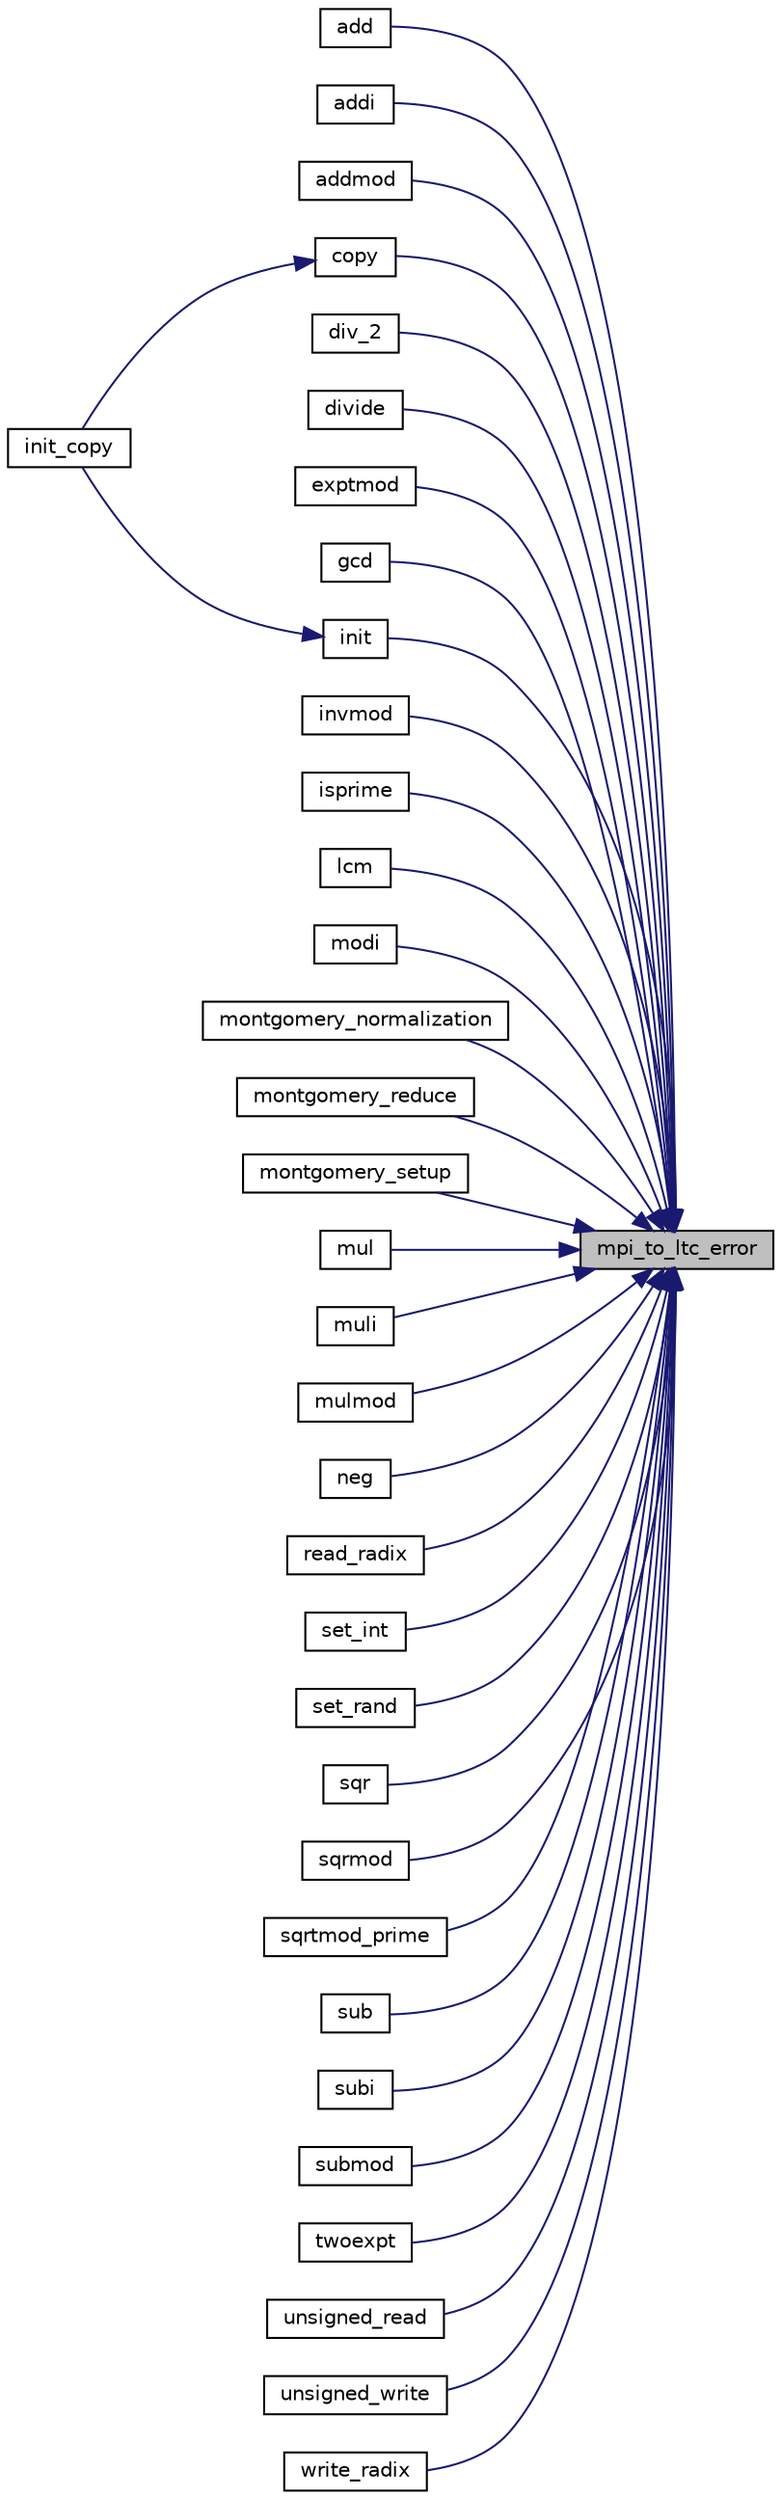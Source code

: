 digraph "mpi_to_ltc_error"
{
 // LATEX_PDF_SIZE
  edge [fontname="Helvetica",fontsize="10",labelfontname="Helvetica",labelfontsize="10"];
  node [fontname="Helvetica",fontsize="10",shape=record];
  rankdir="RL";
  Node82 [label="mpi_to_ltc_error",height=0.2,width=0.4,color="black", fillcolor="grey75", style="filled", fontcolor="black",tooltip="Convert a MPI error to a LTC error (Possibly the most powerful function ever! Oh wait...."];
  Node82 -> Node83 [dir="back",color="midnightblue",fontsize="10",style="solid",fontname="Helvetica"];
  Node83 [label="add",height=0.2,width=0.4,color="black", fillcolor="white", style="filled",URL="$ltm__desc_8c.html#a274c97efa9f26a6d22ca17dbcb52e58b",tooltip=" "];
  Node82 -> Node84 [dir="back",color="midnightblue",fontsize="10",style="solid",fontname="Helvetica"];
  Node84 [label="addi",height=0.2,width=0.4,color="black", fillcolor="white", style="filled",URL="$ltm__desc_8c.html#a9cce188374e60ab500e0e658738eb0ce",tooltip=" "];
  Node82 -> Node85 [dir="back",color="midnightblue",fontsize="10",style="solid",fontname="Helvetica"];
  Node85 [label="addmod",height=0.2,width=0.4,color="black", fillcolor="white", style="filled",URL="$ltm__desc_8c.html#a1197b0ad15639bfc3fc66314c2ce8527",tooltip=" "];
  Node82 -> Node86 [dir="back",color="midnightblue",fontsize="10",style="solid",fontname="Helvetica"];
  Node86 [label="copy",height=0.2,width=0.4,color="black", fillcolor="white", style="filled",URL="$ltm__desc_8c.html#ad88f68a4e6f0c7334e93eebf7ddbb2d3",tooltip=" "];
  Node86 -> Node87 [dir="back",color="midnightblue",fontsize="10",style="solid",fontname="Helvetica"];
  Node87 [label="init_copy",height=0.2,width=0.4,color="black", fillcolor="white", style="filled",URL="$ltm__desc_8c.html#a9c0dddd7edf258f69ca346540f3da61a",tooltip=" "];
  Node82 -> Node88 [dir="back",color="midnightblue",fontsize="10",style="solid",fontname="Helvetica"];
  Node88 [label="div_2",height=0.2,width=0.4,color="black", fillcolor="white", style="filled",URL="$ltm__desc_8c.html#a38e564335cd5493b0e02969fda1c73a0",tooltip=" "];
  Node82 -> Node89 [dir="back",color="midnightblue",fontsize="10",style="solid",fontname="Helvetica"];
  Node89 [label="divide",height=0.2,width=0.4,color="black", fillcolor="white", style="filled",URL="$ltm__desc_8c.html#a36b34c5d69a5633af0743db9d4bba718",tooltip=" "];
  Node82 -> Node90 [dir="back",color="midnightblue",fontsize="10",style="solid",fontname="Helvetica"];
  Node90 [label="exptmod",height=0.2,width=0.4,color="black", fillcolor="white", style="filled",URL="$ltm__desc_8c.html#a251a26828a3c68dff4bbe01f54470275",tooltip=" "];
  Node82 -> Node91 [dir="back",color="midnightblue",fontsize="10",style="solid",fontname="Helvetica"];
  Node91 [label="gcd",height=0.2,width=0.4,color="black", fillcolor="white", style="filled",URL="$ltm__desc_8c.html#afb49bbeaad5528b5afd96667e06c19ef",tooltip=" "];
  Node82 -> Node92 [dir="back",color="midnightblue",fontsize="10",style="solid",fontname="Helvetica"];
  Node92 [label="init",height=0.2,width=0.4,color="black", fillcolor="white", style="filled",URL="$ltm__desc_8c.html#a4f8948d7c94899bf8ddee4721114d593",tooltip=" "];
  Node92 -> Node87 [dir="back",color="midnightblue",fontsize="10",style="solid",fontname="Helvetica"];
  Node82 -> Node93 [dir="back",color="midnightblue",fontsize="10",style="solid",fontname="Helvetica"];
  Node93 [label="invmod",height=0.2,width=0.4,color="black", fillcolor="white", style="filled",URL="$ltm__desc_8c.html#ac982ab06185a4919fdd77d7ab0fd8093",tooltip=" "];
  Node82 -> Node94 [dir="back",color="midnightblue",fontsize="10",style="solid",fontname="Helvetica"];
  Node94 [label="isprime",height=0.2,width=0.4,color="black", fillcolor="white", style="filled",URL="$ltm__desc_8c.html#a48fb4f337851176a7ee5b0836e77d7df",tooltip=" "];
  Node82 -> Node95 [dir="back",color="midnightblue",fontsize="10",style="solid",fontname="Helvetica"];
  Node95 [label="lcm",height=0.2,width=0.4,color="black", fillcolor="white", style="filled",URL="$ltm__desc_8c.html#ade2a62ec3e6aa65016ad994bdae98424",tooltip=" "];
  Node82 -> Node96 [dir="back",color="midnightblue",fontsize="10",style="solid",fontname="Helvetica"];
  Node96 [label="modi",height=0.2,width=0.4,color="black", fillcolor="white", style="filled",URL="$ltm__desc_8c.html#a825311b5e56f780acb119b19a3cbdca0",tooltip=" "];
  Node82 -> Node97 [dir="back",color="midnightblue",fontsize="10",style="solid",fontname="Helvetica"];
  Node97 [label="montgomery_normalization",height=0.2,width=0.4,color="black", fillcolor="white", style="filled",URL="$ltm__desc_8c.html#aa047d6197825069c90f4f89a59f5ed6d",tooltip=" "];
  Node82 -> Node98 [dir="back",color="midnightblue",fontsize="10",style="solid",fontname="Helvetica"];
  Node98 [label="montgomery_reduce",height=0.2,width=0.4,color="black", fillcolor="white", style="filled",URL="$ltm__desc_8c.html#a109a8d07cc14bf2f0bd604a773d7e02c",tooltip=" "];
  Node82 -> Node99 [dir="back",color="midnightblue",fontsize="10",style="solid",fontname="Helvetica"];
  Node99 [label="montgomery_setup",height=0.2,width=0.4,color="black", fillcolor="white", style="filled",URL="$ltm__desc_8c.html#a771ef8a9d5b1b2633613bfad28b282c2",tooltip=" "];
  Node82 -> Node100 [dir="back",color="midnightblue",fontsize="10",style="solid",fontname="Helvetica"];
  Node100 [label="mul",height=0.2,width=0.4,color="black", fillcolor="white", style="filled",URL="$ltm__desc_8c.html#a7050c53d3ede33130b5137ee21872390",tooltip=" "];
  Node82 -> Node101 [dir="back",color="midnightblue",fontsize="10",style="solid",fontname="Helvetica"];
  Node101 [label="muli",height=0.2,width=0.4,color="black", fillcolor="white", style="filled",URL="$ltm__desc_8c.html#a1bde65678f43510d80f8851860e15e34",tooltip=" "];
  Node82 -> Node102 [dir="back",color="midnightblue",fontsize="10",style="solid",fontname="Helvetica"];
  Node102 [label="mulmod",height=0.2,width=0.4,color="black", fillcolor="white", style="filled",URL="$ltm__desc_8c.html#a4c6702198a33b0c56f0a886d7c2206c5",tooltip=" "];
  Node82 -> Node103 [dir="back",color="midnightblue",fontsize="10",style="solid",fontname="Helvetica"];
  Node103 [label="neg",height=0.2,width=0.4,color="black", fillcolor="white", style="filled",URL="$ltm__desc_8c.html#adc67bac9fd8e42c930369ddabaa5f2db",tooltip=" "];
  Node82 -> Node104 [dir="back",color="midnightblue",fontsize="10",style="solid",fontname="Helvetica"];
  Node104 [label="read_radix",height=0.2,width=0.4,color="black", fillcolor="white", style="filled",URL="$ltm__desc_8c.html#af84d5b7caaf005f40f924afd8ada2380",tooltip=" "];
  Node82 -> Node105 [dir="back",color="midnightblue",fontsize="10",style="solid",fontname="Helvetica"];
  Node105 [label="set_int",height=0.2,width=0.4,color="black", fillcolor="white", style="filled",URL="$ltm__desc_8c.html#a0b4961498876dba1898ece1416698b10",tooltip=" "];
  Node82 -> Node106 [dir="back",color="midnightblue",fontsize="10",style="solid",fontname="Helvetica"];
  Node106 [label="set_rand",height=0.2,width=0.4,color="black", fillcolor="white", style="filled",URL="$ltm__desc_8c.html#ae869949eccbe40489d317228125d3e1b",tooltip=" "];
  Node82 -> Node107 [dir="back",color="midnightblue",fontsize="10",style="solid",fontname="Helvetica"];
  Node107 [label="sqr",height=0.2,width=0.4,color="black", fillcolor="white", style="filled",URL="$ltm__desc_8c.html#acb23c57b2c947a4345287b337fa78764",tooltip=" "];
  Node82 -> Node108 [dir="back",color="midnightblue",fontsize="10",style="solid",fontname="Helvetica"];
  Node108 [label="sqrmod",height=0.2,width=0.4,color="black", fillcolor="white", style="filled",URL="$ltm__desc_8c.html#a2a2ed54ac95cb81e7a744b060eeb34af",tooltip=" "];
  Node82 -> Node109 [dir="back",color="midnightblue",fontsize="10",style="solid",fontname="Helvetica"];
  Node109 [label="sqrtmod_prime",height=0.2,width=0.4,color="black", fillcolor="white", style="filled",URL="$ltm__desc_8c.html#aec55b2d137e8b50b343f2d9986db1843",tooltip=" "];
  Node82 -> Node110 [dir="back",color="midnightblue",fontsize="10",style="solid",fontname="Helvetica"];
  Node110 [label="sub",height=0.2,width=0.4,color="black", fillcolor="white", style="filled",URL="$ltm__desc_8c.html#ac1994aaeae47e7ef1b1b6fe723898be0",tooltip=" "];
  Node82 -> Node111 [dir="back",color="midnightblue",fontsize="10",style="solid",fontname="Helvetica"];
  Node111 [label="subi",height=0.2,width=0.4,color="black", fillcolor="white", style="filled",URL="$ltm__desc_8c.html#afa8ec5f7da0f83c1ea1f3da29e9be588",tooltip=" "];
  Node82 -> Node112 [dir="back",color="midnightblue",fontsize="10",style="solid",fontname="Helvetica"];
  Node112 [label="submod",height=0.2,width=0.4,color="black", fillcolor="white", style="filled",URL="$ltm__desc_8c.html#ac6a3bdd2a041584938590017969f9f76",tooltip=" "];
  Node82 -> Node113 [dir="back",color="midnightblue",fontsize="10",style="solid",fontname="Helvetica"];
  Node113 [label="twoexpt",height=0.2,width=0.4,color="black", fillcolor="white", style="filled",URL="$ltm__desc_8c.html#a4f1673caee67fa1b6f8b745661a68eb1",tooltip=" "];
  Node82 -> Node114 [dir="back",color="midnightblue",fontsize="10",style="solid",fontname="Helvetica"];
  Node114 [label="unsigned_read",height=0.2,width=0.4,color="black", fillcolor="white", style="filled",URL="$ltm__desc_8c.html#a39cf7045cbd39dc7ee5ecdf59dbe3313",tooltip=" "];
  Node82 -> Node115 [dir="back",color="midnightblue",fontsize="10",style="solid",fontname="Helvetica"];
  Node115 [label="unsigned_write",height=0.2,width=0.4,color="black", fillcolor="white", style="filled",URL="$ltm__desc_8c.html#a0f1b2cd32964ecad0001b7169b53f1d1",tooltip=" "];
  Node82 -> Node116 [dir="back",color="midnightblue",fontsize="10",style="solid",fontname="Helvetica"];
  Node116 [label="write_radix",height=0.2,width=0.4,color="black", fillcolor="white", style="filled",URL="$ltm__desc_8c.html#aa40161a29cddd18172c7a64a18b6dc2c",tooltip=" "];
}
